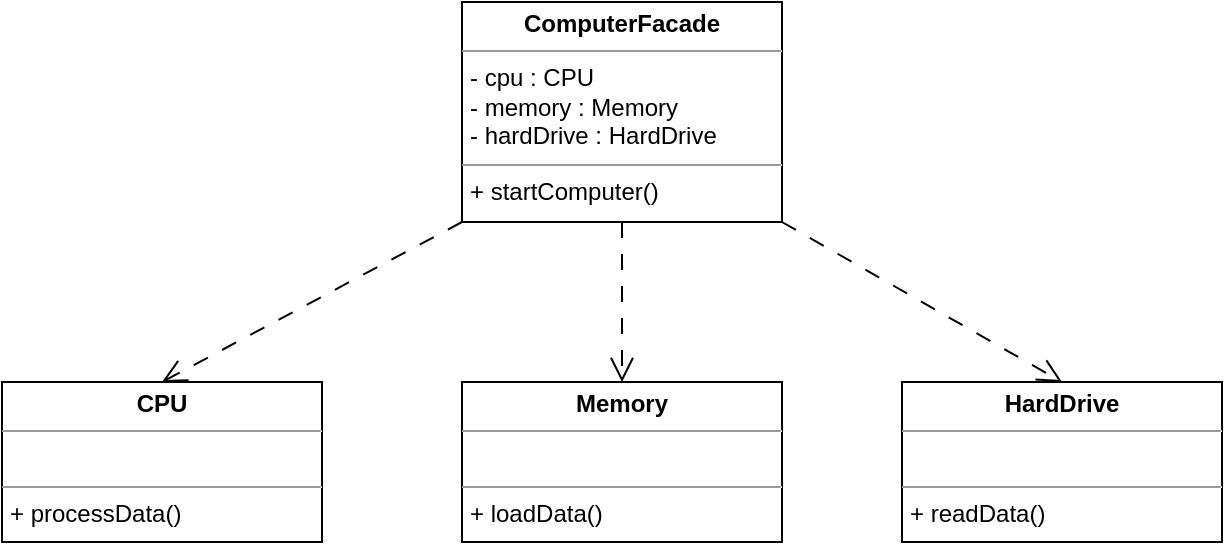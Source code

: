 <mxfile version="22.1.15" type="device">
  <diagram name="หน้า-1" id="f2Gcb6IQveuojE6ZFBTl">
    <mxGraphModel dx="681" dy="481" grid="1" gridSize="10" guides="1" tooltips="1" connect="1" arrows="1" fold="1" page="1" pageScale="1" pageWidth="827" pageHeight="1169" math="0" shadow="0">
      <root>
        <mxCell id="0" />
        <mxCell id="1" parent="0" />
        <mxCell id="KNSbK3HBlpdhcG46cDk3-1" value="&lt;p style=&quot;margin:0px;margin-top:4px;text-align:center;&quot;&gt;&lt;b&gt;ComputerFacade&lt;/b&gt;&lt;/p&gt;&lt;hr size=&quot;1&quot;&gt;&lt;p style=&quot;margin:0px;margin-left:4px;&quot;&gt;- cpu : CPU&lt;/p&gt;&lt;p style=&quot;margin:0px;margin-left:4px;&quot;&gt;- memory : Memory&lt;/p&gt;&lt;p style=&quot;margin:0px;margin-left:4px;&quot;&gt;- hardDrive : HardDrive&lt;/p&gt;&lt;hr size=&quot;1&quot;&gt;&lt;p style=&quot;margin:0px;margin-left:4px;&quot;&gt;+ startComputer()&lt;/p&gt;" style="verticalAlign=top;align=left;overflow=fill;fontSize=12;fontFamily=Helvetica;html=1;whiteSpace=wrap;" vertex="1" parent="1">
          <mxGeometry x="310" y="180" width="160" height="110" as="geometry" />
        </mxCell>
        <mxCell id="KNSbK3HBlpdhcG46cDk3-2" value="&lt;p style=&quot;margin:0px;margin-top:4px;text-align:center;&quot;&gt;&lt;b&gt;Memory&lt;/b&gt;&lt;/p&gt;&lt;hr size=&quot;1&quot;&gt;&lt;p style=&quot;margin:0px;margin-left:4px;&quot;&gt;&lt;br&gt;&lt;/p&gt;&lt;hr size=&quot;1&quot;&gt;&lt;p style=&quot;margin:0px;margin-left:4px;&quot;&gt;+ loadData()&lt;/p&gt;" style="verticalAlign=top;align=left;overflow=fill;fontSize=12;fontFamily=Helvetica;html=1;whiteSpace=wrap;" vertex="1" parent="1">
          <mxGeometry x="310" y="370" width="160" height="80" as="geometry" />
        </mxCell>
        <mxCell id="KNSbK3HBlpdhcG46cDk3-3" value="&lt;p style=&quot;margin:0px;margin-top:4px;text-align:center;&quot;&gt;&lt;b&gt;HardDrive&lt;/b&gt;&lt;/p&gt;&lt;hr size=&quot;1&quot;&gt;&lt;p style=&quot;margin:0px;margin-left:4px;&quot;&gt;&lt;br&gt;&lt;/p&gt;&lt;hr size=&quot;1&quot;&gt;&lt;p style=&quot;margin:0px;margin-left:4px;&quot;&gt;+ readData()&lt;/p&gt;" style="verticalAlign=top;align=left;overflow=fill;fontSize=12;fontFamily=Helvetica;html=1;whiteSpace=wrap;" vertex="1" parent="1">
          <mxGeometry x="530" y="370" width="160" height="80" as="geometry" />
        </mxCell>
        <mxCell id="KNSbK3HBlpdhcG46cDk3-4" value="&lt;p style=&quot;margin:0px;margin-top:4px;text-align:center;&quot;&gt;&lt;b&gt;CPU&lt;/b&gt;&lt;/p&gt;&lt;hr size=&quot;1&quot;&gt;&lt;p style=&quot;margin:0px;margin-left:4px;&quot;&gt;&lt;br&gt;&lt;/p&gt;&lt;hr size=&quot;1&quot;&gt;&lt;p style=&quot;margin:0px;margin-left:4px;&quot;&gt;+ processData()&lt;/p&gt;" style="verticalAlign=top;align=left;overflow=fill;fontSize=12;fontFamily=Helvetica;html=1;whiteSpace=wrap;" vertex="1" parent="1">
          <mxGeometry x="80" y="370" width="160" height="80" as="geometry" />
        </mxCell>
        <mxCell id="KNSbK3HBlpdhcG46cDk3-5" value="" style="endArrow=open;html=1;rounded=0;entryX=0.5;entryY=0;entryDx=0;entryDy=0;exitX=0;exitY=1;exitDx=0;exitDy=0;dashed=1;dashPattern=8 8;endSize=10;endFill=0;" edge="1" parent="1" source="KNSbK3HBlpdhcG46cDk3-1" target="KNSbK3HBlpdhcG46cDk3-4">
          <mxGeometry width="50" height="50" relative="1" as="geometry">
            <mxPoint x="280" y="320" as="sourcePoint" />
            <mxPoint x="330" y="270" as="targetPoint" />
          </mxGeometry>
        </mxCell>
        <mxCell id="KNSbK3HBlpdhcG46cDk3-6" value="" style="endArrow=open;html=1;rounded=0;entryX=0.5;entryY=0;entryDx=0;entryDy=0;exitX=1;exitY=1;exitDx=0;exitDy=0;dashed=1;dashPattern=8 8;endSize=10;endFill=0;" edge="1" parent="1" source="KNSbK3HBlpdhcG46cDk3-1" target="KNSbK3HBlpdhcG46cDk3-3">
          <mxGeometry width="50" height="50" relative="1" as="geometry">
            <mxPoint x="320" y="300" as="sourcePoint" />
            <mxPoint x="170" y="430" as="targetPoint" />
          </mxGeometry>
        </mxCell>
        <mxCell id="KNSbK3HBlpdhcG46cDk3-7" value="" style="endArrow=open;html=1;rounded=0;exitX=0.5;exitY=1;exitDx=0;exitDy=0;dashed=1;dashPattern=8 8;endSize=10;endFill=0;" edge="1" parent="1" source="KNSbK3HBlpdhcG46cDk3-1" target="KNSbK3HBlpdhcG46cDk3-2">
          <mxGeometry width="50" height="50" relative="1" as="geometry">
            <mxPoint x="330" y="310" as="sourcePoint" />
            <mxPoint x="180" y="440" as="targetPoint" />
          </mxGeometry>
        </mxCell>
      </root>
    </mxGraphModel>
  </diagram>
</mxfile>
